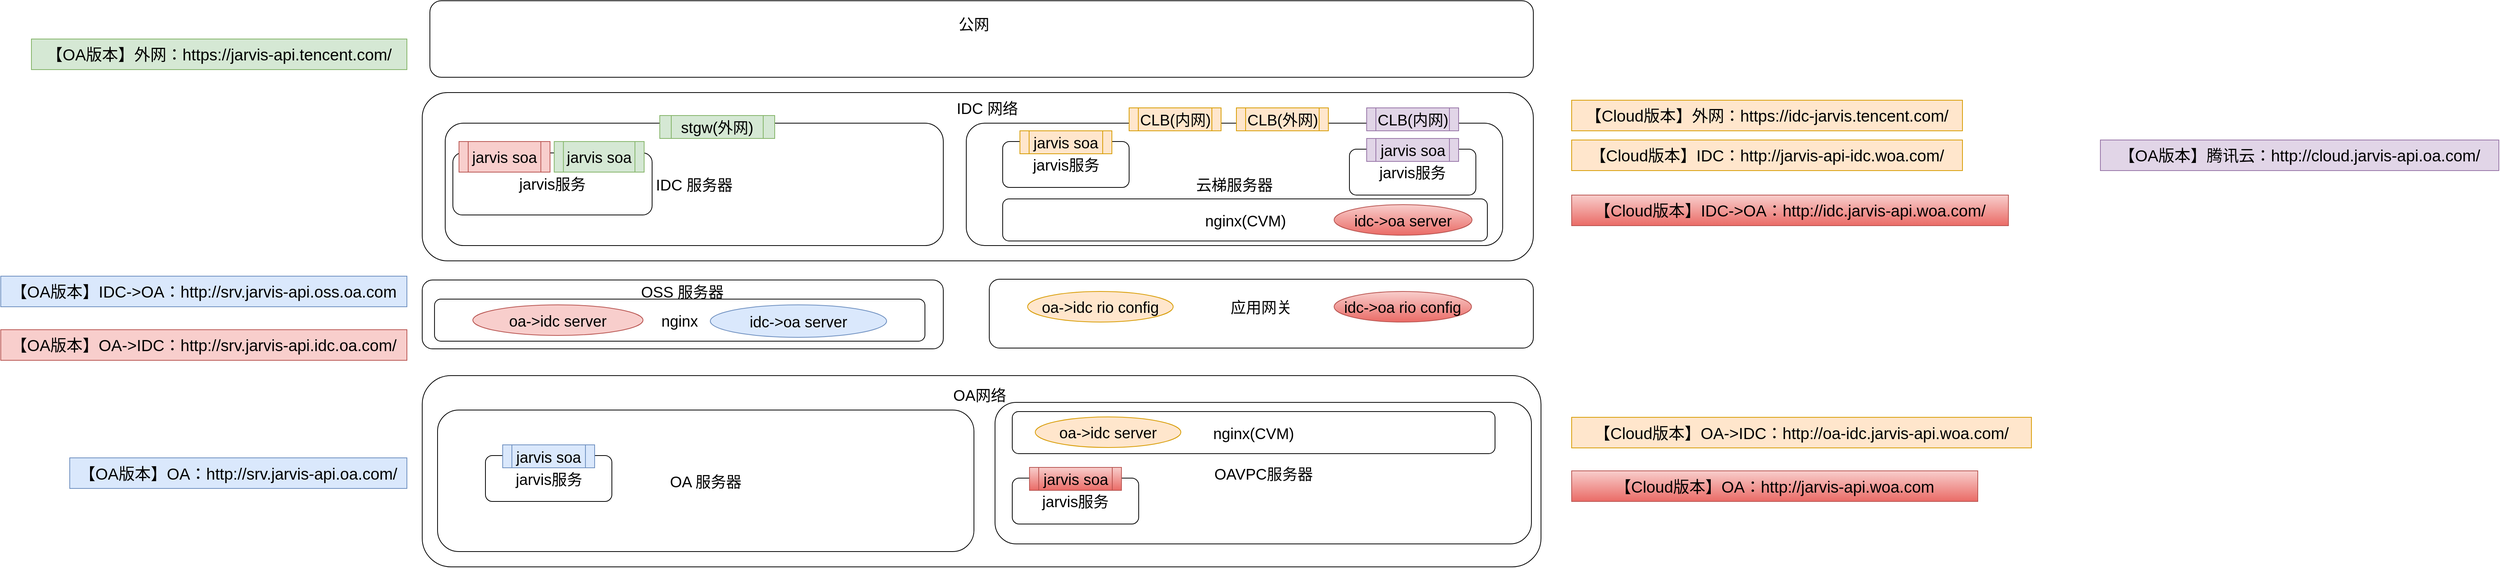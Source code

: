 <mxfile version="14.2.4" type="github">
  <diagram name="Page-1" id="822b0af5-4adb-64df-f703-e8dfc1f81529">
    <mxGraphModel dx="5044" dy="2438" grid="1" gridSize="10" guides="1" tooltips="1" connect="1" arrows="1" fold="1" page="1" pageScale="1" pageWidth="1100" pageHeight="850" background="#ffffff" math="0" shadow="0">
      <root>
        <mxCell id="0" />
        <mxCell id="1" parent="0" />
        <mxCell id="yoNtMCAK0_c3tLPSvV1g-1" value="" style="rounded=1;whiteSpace=wrap;html=1;" vertex="1" parent="1">
          <mxGeometry x="-880" y="-300" width="1450" height="220" as="geometry" />
        </mxCell>
        <mxCell id="yoNtMCAK0_c3tLPSvV1g-2" value="" style="rounded=1;whiteSpace=wrap;html=1;" vertex="1" parent="1">
          <mxGeometry x="-880" y="70" width="1460" height="250" as="geometry" />
        </mxCell>
        <mxCell id="yoNtMCAK0_c3tLPSvV1g-3" value="IDC 网络" style="text;html=1;strokeColor=none;fillColor=none;align=center;verticalAlign=middle;whiteSpace=wrap;rounded=0;fontSize=20;" vertex="1" parent="1">
          <mxGeometry x="-185" y="-290" width="85" height="20" as="geometry" />
        </mxCell>
        <mxCell id="yoNtMCAK0_c3tLPSvV1g-4" value="OA网络" style="text;html=1;strokeColor=none;fillColor=none;align=center;verticalAlign=middle;whiteSpace=wrap;rounded=0;fontSize=20;" vertex="1" parent="1">
          <mxGeometry x="-195" y="85" width="85" height="20" as="geometry" />
        </mxCell>
        <mxCell id="yoNtMCAK0_c3tLPSvV1g-18" value="IDC 服务器" style="rounded=1;whiteSpace=wrap;html=1;fontSize=20;" vertex="1" parent="1">
          <mxGeometry x="-850" y="-260" width="650" height="160" as="geometry" />
        </mxCell>
        <mxCell id="yoNtMCAK0_c3tLPSvV1g-19" value="云梯服务器" style="rounded=1;whiteSpace=wrap;html=1;fontSize=20;" vertex="1" parent="1">
          <mxGeometry x="-170" y="-260" width="700" height="160" as="geometry" />
        </mxCell>
        <mxCell id="yoNtMCAK0_c3tLPSvV1g-29" value="" style="group" vertex="1" connectable="0" parent="1">
          <mxGeometry x="-122.5" y="-250" width="165" height="74" as="geometry" />
        </mxCell>
        <mxCell id="yoNtMCAK0_c3tLPSvV1g-27" value="jarvis服务" style="rounded=1;whiteSpace=wrap;html=1;fontSize=20;" vertex="1" parent="yoNtMCAK0_c3tLPSvV1g-29">
          <mxGeometry y="14" width="165" height="60" as="geometry" />
        </mxCell>
        <mxCell id="yoNtMCAK0_c3tLPSvV1g-28" value="jarvis soa" style="shape=process;whiteSpace=wrap;html=1;backgroundOutline=1;fontSize=20;fillColor=#ffe6cc;strokeColor=#d79b00;" vertex="1" parent="yoNtMCAK0_c3tLPSvV1g-29">
          <mxGeometry x="22.5" width="120" height="30" as="geometry" />
        </mxCell>
        <mxCell id="yoNtMCAK0_c3tLPSvV1g-30" value="" style="group" vertex="1" connectable="0" parent="1">
          <mxGeometry x="-840" y="-240" width="420" height="100" as="geometry" />
        </mxCell>
        <mxCell id="yoNtMCAK0_c3tLPSvV1g-23" value="jarvis服务" style="rounded=1;whiteSpace=wrap;html=1;fontSize=20;" vertex="1" parent="yoNtMCAK0_c3tLPSvV1g-30">
          <mxGeometry y="18.92" width="260" height="81.08" as="geometry" />
        </mxCell>
        <mxCell id="yoNtMCAK0_c3tLPSvV1g-26" value="jarvis soa" style="shape=process;whiteSpace=wrap;html=1;backgroundOutline=1;fontSize=20;fillColor=#f8cecc;strokeColor=#b85450;" vertex="1" parent="yoNtMCAK0_c3tLPSvV1g-30">
          <mxGeometry x="8" y="4" width="118.789" height="40" as="geometry" />
        </mxCell>
        <mxCell id="yoNtMCAK0_c3tLPSvV1g-35" value="jarvis soa" style="shape=process;whiteSpace=wrap;html=1;backgroundOutline=1;fontSize=20;fillColor=#d5e8d4;strokeColor=#82b366;" vertex="1" parent="yoNtMCAK0_c3tLPSvV1g-30">
          <mxGeometry x="132.246" y="4" width="117.354" height="40" as="geometry" />
        </mxCell>
        <mxCell id="yoNtMCAK0_c3tLPSvV1g-80" value="stgw(外网)" style="shape=process;whiteSpace=wrap;html=1;backgroundOutline=1;fontSize=20;" vertex="1" parent="yoNtMCAK0_c3tLPSvV1g-30">
          <mxGeometry x="270" y="-30" width="150" height="30" as="geometry" />
        </mxCell>
        <mxCell id="yoNtMCAK0_c3tLPSvV1g-31" value="stgw(外网)" style="shape=process;whiteSpace=wrap;html=1;backgroundOutline=1;fontSize=20;fillColor=#d5e8d4;strokeColor=#82b366;" vertex="1" parent="1">
          <mxGeometry x="-570" y="-270" width="150" height="30" as="geometry" />
        </mxCell>
        <mxCell id="yoNtMCAK0_c3tLPSvV1g-32" value="CLB(内网)" style="shape=process;whiteSpace=wrap;html=1;backgroundOutline=1;fontSize=20;fillColor=#ffe6cc;strokeColor=#d79b00;" vertex="1" parent="1">
          <mxGeometry x="42.5" y="-280" width="120" height="30" as="geometry" />
        </mxCell>
        <mxCell id="yoNtMCAK0_c3tLPSvV1g-33" value="CLB(外网)" style="shape=process;whiteSpace=wrap;html=1;backgroundOutline=1;fontSize=20;fillColor=#ffe6cc;strokeColor=#d79b00;" vertex="1" parent="1">
          <mxGeometry x="182.5" y="-280" width="120" height="30" as="geometry" />
        </mxCell>
        <mxCell id="yoNtMCAK0_c3tLPSvV1g-36" value="" style="group" vertex="1" connectable="0" parent="1">
          <mxGeometry x="330" y="-240" width="165" height="74" as="geometry" />
        </mxCell>
        <mxCell id="yoNtMCAK0_c3tLPSvV1g-37" value="jarvis服务" style="rounded=1;whiteSpace=wrap;html=1;fontSize=20;" vertex="1" parent="yoNtMCAK0_c3tLPSvV1g-36">
          <mxGeometry y="14" width="165" height="60" as="geometry" />
        </mxCell>
        <mxCell id="yoNtMCAK0_c3tLPSvV1g-38" value="jarvis soa" style="shape=process;whiteSpace=wrap;html=1;backgroundOutline=1;fontSize=20;fillColor=#e1d5e7;strokeColor=#9673a6;" vertex="1" parent="yoNtMCAK0_c3tLPSvV1g-36">
          <mxGeometry x="22.5" width="120" height="30" as="geometry" />
        </mxCell>
        <mxCell id="yoNtMCAK0_c3tLPSvV1g-39" value="CLB(内网)" style="shape=process;whiteSpace=wrap;html=1;backgroundOutline=1;fontSize=20;fillColor=#e1d5e7;strokeColor=#9673a6;" vertex="1" parent="1">
          <mxGeometry x="352.5" y="-280" width="120" height="30" as="geometry" />
        </mxCell>
        <mxCell id="yoNtMCAK0_c3tLPSvV1g-41" value="nginx(CVM)" style="rounded=1;whiteSpace=wrap;html=1;fontSize=20;" vertex="1" parent="1">
          <mxGeometry x="-122.5" y="-161" width="632.5" height="55" as="geometry" />
        </mxCell>
        <mxCell id="yoNtMCAK0_c3tLPSvV1g-44" value="OAVPC服务器" style="rounded=1;whiteSpace=wrap;html=1;fontSize=20;" vertex="1" parent="1">
          <mxGeometry x="-132.5" y="105" width="700" height="185" as="geometry" />
        </mxCell>
        <mxCell id="yoNtMCAK0_c3tLPSvV1g-46" value="nginx(CVM)" style="rounded=1;whiteSpace=wrap;html=1;fontSize=20;" vertex="1" parent="1">
          <mxGeometry x="-110" y="117" width="630" height="55" as="geometry" />
        </mxCell>
        <mxCell id="yoNtMCAK0_c3tLPSvV1g-48" value="" style="group" vertex="1" connectable="0" parent="1">
          <mxGeometry x="-110" y="190" width="165" height="74" as="geometry" />
        </mxCell>
        <mxCell id="yoNtMCAK0_c3tLPSvV1g-49" value="jarvis服务" style="rounded=1;whiteSpace=wrap;html=1;fontSize=20;" vertex="1" parent="yoNtMCAK0_c3tLPSvV1g-48">
          <mxGeometry y="14" width="165" height="60" as="geometry" />
        </mxCell>
        <mxCell id="yoNtMCAK0_c3tLPSvV1g-50" value="jarvis soa" style="shape=process;whiteSpace=wrap;html=1;backgroundOutline=1;fontSize=20;gradientColor=#ea6b66;fillColor=#f8cecc;strokeColor=#b85450;" vertex="1" parent="yoNtMCAK0_c3tLPSvV1g-48">
          <mxGeometry x="22.5" width="120" height="30" as="geometry" />
        </mxCell>
        <mxCell id="yoNtMCAK0_c3tLPSvV1g-51" value="" style="group" vertex="1" connectable="0" parent="1">
          <mxGeometry x="-140" y="-56" width="710" height="90" as="geometry" />
        </mxCell>
        <mxCell id="yoNtMCAK0_c3tLPSvV1g-15" value="" style="rounded=1;whiteSpace=wrap;html=1;" vertex="1" parent="yoNtMCAK0_c3tLPSvV1g-51">
          <mxGeometry width="710" height="90" as="geometry" />
        </mxCell>
        <mxCell id="yoNtMCAK0_c3tLPSvV1g-16" value="应用网关" style="text;html=1;strokeColor=none;fillColor=none;align=center;verticalAlign=middle;whiteSpace=wrap;rounded=0;fontSize=20;" vertex="1" parent="yoNtMCAK0_c3tLPSvV1g-51">
          <mxGeometry x="299.12" y="24" width="111.759" height="24" as="geometry" />
        </mxCell>
        <mxCell id="yoNtMCAK0_c3tLPSvV1g-86" value="oa-&amp;gt;idc rio config" style="ellipse;whiteSpace=wrap;html=1;fontSize=20;fillColor=#ffe6cc;strokeColor=#d79b00;" vertex="1" parent="yoNtMCAK0_c3tLPSvV1g-51">
          <mxGeometry x="50" y="16" width="190" height="40" as="geometry" />
        </mxCell>
        <mxCell id="yoNtMCAK0_c3tLPSvV1g-88" value="idc-&amp;gt;oa rio config" style="ellipse;whiteSpace=wrap;html=1;fontSize=20;fillColor=#f8cecc;strokeColor=#b85450;gradientColor=#ea6b66;" vertex="1" parent="yoNtMCAK0_c3tLPSvV1g-51">
          <mxGeometry x="450" y="16" width="179.32" height="40" as="geometry" />
        </mxCell>
        <mxCell id="yoNtMCAK0_c3tLPSvV1g-52" value="OA 服务器" style="rounded=1;whiteSpace=wrap;html=1;fontSize=20;" vertex="1" parent="1">
          <mxGeometry x="-860" y="115" width="700" height="185" as="geometry" />
        </mxCell>
        <mxCell id="yoNtMCAK0_c3tLPSvV1g-55" value="" style="group" vertex="1" connectable="0" parent="1">
          <mxGeometry x="-880" y="-55" width="680" height="90" as="geometry" />
        </mxCell>
        <mxCell id="yoNtMCAK0_c3tLPSvV1g-11" value="" style="rounded=1;whiteSpace=wrap;html=1;" vertex="1" parent="yoNtMCAK0_c3tLPSvV1g-55">
          <mxGeometry width="680" height="90" as="geometry" />
        </mxCell>
        <mxCell id="yoNtMCAK0_c3tLPSvV1g-61" value="OSS 服务器" style="text;html=1;strokeColor=none;fillColor=none;align=center;verticalAlign=middle;whiteSpace=wrap;rounded=0;fontSize=20;" vertex="1" parent="yoNtMCAK0_c3tLPSvV1g-55">
          <mxGeometry x="281.359" y="5" width="117.28" height="20" as="geometry" />
        </mxCell>
        <mxCell id="yoNtMCAK0_c3tLPSvV1g-62" value="" style="group" vertex="1" connectable="0" parent="yoNtMCAK0_c3tLPSvV1g-55">
          <mxGeometry x="146.039" y="25" width="510" height="55" as="geometry" />
        </mxCell>
        <mxCell id="yoNtMCAK0_c3tLPSvV1g-12" value="OSS" style="text;html=1;strokeColor=none;fillColor=none;align=center;verticalAlign=middle;whiteSpace=wrap;rounded=0;fontSize=20;" vertex="1" parent="yoNtMCAK0_c3tLPSvV1g-62">
          <mxGeometry x="279.371" y="10" width="108.556" height="20" as="geometry" />
        </mxCell>
        <mxCell id="yoNtMCAK0_c3tLPSvV1g-57" value="nginx" style="rounded=1;whiteSpace=wrap;html=1;fontSize=20;" vertex="1" parent="yoNtMCAK0_c3tLPSvV1g-62">
          <mxGeometry x="-130" width="640" height="55" as="geometry" />
        </mxCell>
        <mxCell id="yoNtMCAK0_c3tLPSvV1g-59" value="oa-&amp;gt;idc server" style="ellipse;whiteSpace=wrap;html=1;fontSize=20;fillColor=#f8cecc;strokeColor=#b85450;" vertex="1" parent="yoNtMCAK0_c3tLPSvV1g-62">
          <mxGeometry x="-80" y="7.5" width="222.09" height="40" as="geometry" />
        </mxCell>
        <mxCell id="yoNtMCAK0_c3tLPSvV1g-60" value="idc-&amp;gt;oa server" style="ellipse;whiteSpace=wrap;html=1;fontSize=20;fillColor=#dae8fc;strokeColor=#6c8ebf;" vertex="1" parent="yoNtMCAK0_c3tLPSvV1g-62">
          <mxGeometry x="229.88" y="7.5" width="230.12" height="42.5" as="geometry" />
        </mxCell>
        <mxCell id="yoNtMCAK0_c3tLPSvV1g-63" value="" style="group" vertex="1" connectable="0" parent="1">
          <mxGeometry x="-797.5" y="160.5" width="165" height="74" as="geometry" />
        </mxCell>
        <mxCell id="yoNtMCAK0_c3tLPSvV1g-64" value="jarvis服务" style="rounded=1;whiteSpace=wrap;html=1;fontSize=20;" vertex="1" parent="yoNtMCAK0_c3tLPSvV1g-63">
          <mxGeometry y="14" width="165" height="60" as="geometry" />
        </mxCell>
        <mxCell id="yoNtMCAK0_c3tLPSvV1g-65" value="jarvis soa" style="shape=process;whiteSpace=wrap;html=1;backgroundOutline=1;fontSize=20;fillColor=#dae8fc;strokeColor=#6c8ebf;" vertex="1" parent="yoNtMCAK0_c3tLPSvV1g-63">
          <mxGeometry x="22.5" width="120" height="30" as="geometry" />
        </mxCell>
        <mxCell id="yoNtMCAK0_c3tLPSvV1g-67" value="" style="group" vertex="1" connectable="0" parent="1">
          <mxGeometry x="-870" y="-420" width="1440" height="100" as="geometry" />
        </mxCell>
        <mxCell id="yoNtMCAK0_c3tLPSvV1g-9" value="" style="rounded=1;whiteSpace=wrap;html=1;" vertex="1" parent="yoNtMCAK0_c3tLPSvV1g-67">
          <mxGeometry width="1440.0" height="100" as="geometry" />
        </mxCell>
        <mxCell id="yoNtMCAK0_c3tLPSvV1g-10" value="公网" style="text;html=1;strokeColor=none;fillColor=none;align=center;verticalAlign=middle;whiteSpace=wrap;rounded=0;fontSize=20;" vertex="1" parent="yoNtMCAK0_c3tLPSvV1g-67">
          <mxGeometry x="667.862" y="20" width="84.414" height="20" as="geometry" />
        </mxCell>
        <mxCell id="yoNtMCAK0_c3tLPSvV1g-69" value="&lt;h1 style=&quot;text-align: left; font-size: 21px;&quot;&gt;&lt;span style=&quot;font-size: 21px; font-weight: normal;&quot;&gt;【OA版本】外网：https://jarvis-api.tencent.com/&lt;/span&gt;&lt;/h1&gt;" style="text;html=1;strokeColor=#82b366;fillColor=#d5e8d4;align=center;verticalAlign=middle;whiteSpace=wrap;rounded=0;fontSize=21;" vertex="1" parent="1">
          <mxGeometry x="-1390" y="-370" width="490" height="40" as="geometry" />
        </mxCell>
        <mxCell id="yoNtMCAK0_c3tLPSvV1g-70" value="&lt;h1 style=&quot;text-align: left; font-size: 21px;&quot;&gt;&lt;span style=&quot;font-size: 21px; font-weight: 400;&quot;&gt;【OA版本】IDC-&amp;gt;OA：http://srv.jarvis-api.oss.oa.com&lt;/span&gt;&lt;br style=&quot;font-size: 21px;&quot;&gt;&lt;/h1&gt;" style="text;html=1;strokeColor=#6c8ebf;fillColor=#dae8fc;align=center;verticalAlign=middle;whiteSpace=wrap;rounded=0;fontSize=21;" vertex="1" parent="1">
          <mxGeometry x="-1430" y="-60" width="530" height="40" as="geometry" />
        </mxCell>
        <mxCell id="yoNtMCAK0_c3tLPSvV1g-71" value="&lt;h1 style=&quot;text-align: left; font-size: 21px;&quot;&gt;&lt;span style=&quot;font-size: 21px; font-weight: 400;&quot;&gt;【OA版本】OA-&amp;gt;IDC：http://srv.jarvis-api.idc.oa.com/&lt;/span&gt;&lt;br style=&quot;font-size: 21px;&quot;&gt;&lt;/h1&gt;" style="text;html=1;strokeColor=#b85450;fillColor=#f8cecc;align=center;verticalAlign=middle;whiteSpace=wrap;rounded=0;fontSize=21;" vertex="1" parent="1">
          <mxGeometry x="-1430" y="10" width="530" height="40" as="geometry" />
        </mxCell>
        <mxCell id="yoNtMCAK0_c3tLPSvV1g-72" value="&lt;h1 style=&quot;text-align: left; font-size: 21px;&quot;&gt;&lt;span style=&quot;font-size: 21px; font-weight: 400;&quot;&gt;【OA版本】OA：http://srv.jarvis-api.oa.com/&lt;/span&gt;&lt;br style=&quot;font-size: 21px;&quot;&gt;&lt;/h1&gt;" style="text;html=1;strokeColor=#6c8ebf;fillColor=#dae8fc;align=center;verticalAlign=middle;whiteSpace=wrap;rounded=0;fontSize=21;" vertex="1" parent="1">
          <mxGeometry x="-1340" y="177.5" width="440" height="40" as="geometry" />
        </mxCell>
        <mxCell id="yoNtMCAK0_c3tLPSvV1g-73" value="&lt;h1 style=&quot;text-align: left; font-size: 21px;&quot;&gt;&lt;span style=&quot;font-size: 21px; font-weight: 400;&quot;&gt;【Cloud版本】OA-&amp;gt;IDC：http://oa-idc.jarvis-api.woa.com/&lt;/span&gt;&lt;br style=&quot;font-size: 21px;&quot;&gt;&lt;/h1&gt;" style="text;html=1;strokeColor=#d79b00;fillColor=#ffe6cc;align=center;verticalAlign=middle;whiteSpace=wrap;rounded=0;fontSize=21;" vertex="1" parent="1">
          <mxGeometry x="620" y="124.5" width="600" height="40" as="geometry" />
        </mxCell>
        <mxCell id="yoNtMCAK0_c3tLPSvV1g-74" value="&lt;h1 style=&quot;text-align: left ; font-size: 21px&quot;&gt;&lt;span style=&quot;font-size: 21px ; font-weight: 400&quot;&gt;【Cloud版本】OA：http://jarvis-api.woa.com&lt;/span&gt;&lt;br style=&quot;font-size: 21px&quot;&gt;&lt;/h1&gt;" style="text;html=1;strokeColor=#b85450;fillColor=#f8cecc;align=center;verticalAlign=middle;whiteSpace=wrap;rounded=0;fontSize=21;gradientColor=#ea6b66;" vertex="1" parent="1">
          <mxGeometry x="620" y="194.5" width="530" height="40" as="geometry" />
        </mxCell>
        <mxCell id="yoNtMCAK0_c3tLPSvV1g-75" value="&lt;h1 style=&quot;text-align: left; font-size: 21px;&quot;&gt;&lt;span style=&quot;font-size: 21px; font-weight: 400;&quot;&gt;【Cloud版本】IDC-&amp;gt;OA：http://idc.jarvis-api.woa.com/&lt;/span&gt;&lt;br style=&quot;font-size: 21px;&quot;&gt;&lt;/h1&gt;" style="text;html=1;strokeColor=#b85450;fillColor=#f8cecc;align=center;verticalAlign=middle;whiteSpace=wrap;rounded=0;fontSize=21;gradientColor=#ea6b66;" vertex="1" parent="1">
          <mxGeometry x="620" y="-166" width="570" height="40" as="geometry" />
        </mxCell>
        <mxCell id="yoNtMCAK0_c3tLPSvV1g-76" value="&lt;h1 style=&quot;text-align: left; font-size: 21px;&quot;&gt;&lt;span style=&quot;font-size: 21px; font-weight: 400;&quot;&gt;【Cloud版本】IDC：http://jarvis-api-idc.woa.com/&lt;/span&gt;&lt;br style=&quot;font-size: 21px;&quot;&gt;&lt;/h1&gt;" style="text;html=1;strokeColor=#d79b00;fillColor=#ffe6cc;align=center;verticalAlign=middle;whiteSpace=wrap;rounded=0;fontSize=21;" vertex="1" parent="1">
          <mxGeometry x="620" y="-238" width="510" height="40" as="geometry" />
        </mxCell>
        <mxCell id="yoNtMCAK0_c3tLPSvV1g-77" value="&lt;h1 style=&quot;text-align: left; font-size: 21px;&quot;&gt;&lt;span style=&quot;font-size: 21px; font-weight: 400;&quot;&gt;【Cloud版本】外网：https://idc-jarvis.tencent.com/&lt;/span&gt;&lt;br style=&quot;font-size: 21px;&quot;&gt;&lt;/h1&gt;" style="text;html=1;strokeColor=#d79b00;fillColor=#ffe6cc;align=center;verticalAlign=middle;whiteSpace=wrap;rounded=0;fontSize=21;" vertex="1" parent="1">
          <mxGeometry x="620" y="-290" width="510" height="40" as="geometry" />
        </mxCell>
        <mxCell id="yoNtMCAK0_c3tLPSvV1g-78" value="&lt;h1 style=&quot;text-align: left; font-size: 21px;&quot;&gt;&lt;span style=&quot;font-size: 21px; font-weight: 400;&quot;&gt;【OA版本】腾讯云：http://cloud.jarvis-api.oa.com/&lt;/span&gt;&lt;br style=&quot;font-size: 21px;&quot;&gt;&lt;/h1&gt;" style="text;html=1;strokeColor=#9673a6;fillColor=#e1d5e7;align=center;verticalAlign=middle;whiteSpace=wrap;rounded=0;fontSize=21;" vertex="1" parent="1">
          <mxGeometry x="1310" y="-238" width="520" height="40" as="geometry" />
        </mxCell>
        <mxCell id="yoNtMCAK0_c3tLPSvV1g-79" style="edgeStyle=orthogonalEdgeStyle;rounded=0;orthogonalLoop=1;jettySize=auto;html=1;exitX=0.5;exitY=1;exitDx=0;exitDy=0;fontSize=20;" edge="1" parent="1" source="yoNtMCAK0_c3tLPSvV1g-75" target="yoNtMCAK0_c3tLPSvV1g-75">
          <mxGeometry relative="1" as="geometry" />
        </mxCell>
        <mxCell id="yoNtMCAK0_c3tLPSvV1g-89" value="oa-&amp;gt;idc server" style="ellipse;whiteSpace=wrap;html=1;fontSize=20;fillColor=#ffe6cc;strokeColor=#d79b00;" vertex="1" parent="1">
          <mxGeometry x="-80" y="124" width="190" height="40" as="geometry" />
        </mxCell>
        <mxCell id="yoNtMCAK0_c3tLPSvV1g-92" value="idc-&amp;gt;oa server" style="ellipse;whiteSpace=wrap;html=1;fontSize=20;fillColor=#f8cecc;strokeColor=#b85450;gradientColor=#ea6b66;" vertex="1" parent="1">
          <mxGeometry x="310" y="-153.5" width="180" height="40" as="geometry" />
        </mxCell>
        <mxCell id="yoNtMCAK0_c3tLPSvV1g-94" style="edgeStyle=orthogonalEdgeStyle;rounded=0;orthogonalLoop=1;jettySize=auto;html=1;exitX=0.5;exitY=1;exitDx=0;exitDy=0;fontSize=20;" edge="1" parent="1" source="yoNtMCAK0_c3tLPSvV1g-74" target="yoNtMCAK0_c3tLPSvV1g-74">
          <mxGeometry relative="1" as="geometry" />
        </mxCell>
      </root>
    </mxGraphModel>
  </diagram>
</mxfile>
